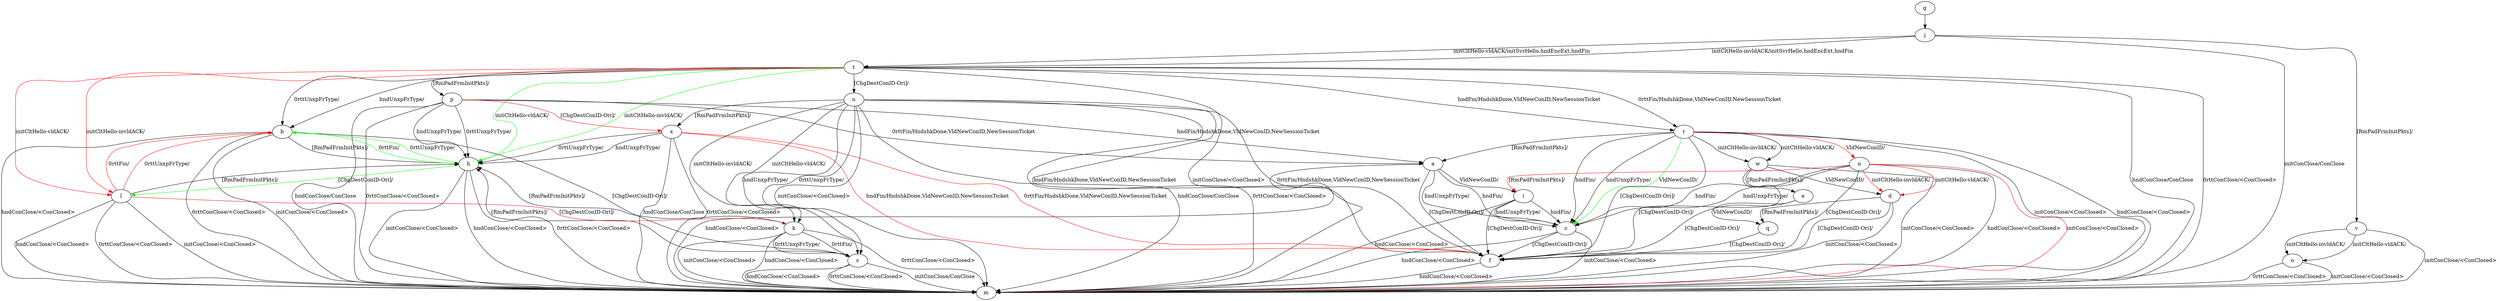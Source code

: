 digraph "" {
	a -> c	[key=0,
		label="hndFin/ "];
	a -> c	[key=1,
		label="hndUnxpFrType/ "];
	a -> f	[key=0,
		label="[ChgDestConID-Ori]/ "];
	a -> i	[key=0,
		label="VldNewConID/ "];
	a -> m	[key=0,
		label="hndConClose/<ConClosed> "];
	b -> h	[key=0,
		label="[RmPadFrmInitPkts]/ "];
	b -> m	[key=0,
		label="initConClose/<ConClosed> "];
	b -> m	[key=1,
		label="hndConClose/<ConClosed> "];
	b -> m	[key=2,
		label="0rttConClose/<ConClosed> "];
	b -> s	[key=0,
		label="[ChgDestConID-Ori]/ "];
	c -> f	[key=0,
		label="[ChgDestConID-Ori]/ "];
	c -> m	[key=0,
		label="initConClose/<ConClosed> "];
	c -> m	[key=1,
		label="hndConClose/<ConClosed> "];
	d -> f	[key=0,
		label="[ChgDestConID-Ori]/ "];
	d -> m	[key=0,
		label="initConClose/<ConClosed> "];
	d -> q	[key=0,
		label="[RmPadFrmInitPkts]/ "];
	e -> f	[key=0,
		label="[ChgDestConID-Ori]/ "];
	e -> q	[key=0,
		label="VldNewConID/ "];
	f -> m	[key=0,
		label="hndConClose/<ConClosed> "];
	g -> j	[key=0];
	h -> b	[key=0,
		color=green,
		label="0rttFin/ "];
	h -> b	[key=1,
		color=green,
		label="0rttUnxpFrType/ "];
	h -> l	[key=0,
		color=green,
		label="[ChgDestConID-Ori]/ "];
	h -> m	[key=0,
		label="initConClose/<ConClosed> "];
	h -> m	[key=1,
		label="hndConClose/<ConClosed> "];
	h -> m	[key=2,
		label="0rttConClose/<ConClosed> "];
	i -> c	[key=0,
		label="hndFin/ "];
	i -> c	[key=1,
		label="hndUnxpFrType/ "];
	i -> f	[key=0,
		label="[ChgDestConID-Ori]/ "];
	i -> m	[key=0,
		label="hndConClose/<ConClosed> "];
	j -> m	[key=0,
		label="initConClose/ConClose "];
	j -> t	[key=0,
		label="initCltHello-vldACK/initSvrHello,hndEncExt,hndFin "];
	j -> t	[key=1,
		label="initCltHello-invldACK/initSvrHello,hndEncExt,hndFin "];
	j -> v	[key=0,
		label="[RmPadFrmInitPkts]/ "];
	k -> h	[key=0,
		label="[RmPadFrmInitPkts]/ "];
	k -> m	[key=0,
		label="initConClose/<ConClosed> "];
	k -> m	[key=1,
		label="hndConClose/<ConClosed> "];
	k -> m	[key=2,
		label="0rttConClose/<ConClosed> "];
	k -> s	[key=0,
		label="0rttFin/ "];
	k -> s	[key=1,
		label="0rttUnxpFrType/ "];
	l -> b	[key=0,
		color=red,
		label="0rttFin/ "];
	l -> b	[key=1,
		color=red,
		label="0rttUnxpFrType/ "];
	l -> h	[key=0,
		label="[RmPadFrmInitPkts]/ "];
	l -> k	[key=0,
		color=red,
		label="[ChgDestConID-Ori]/ "];
	l -> m	[key=0,
		label="initConClose/<ConClosed> "];
	l -> m	[key=1,
		label="hndConClose/<ConClosed> "];
	l -> m	[key=2,
		label="0rttConClose/<ConClosed> "];
	n -> c	[key=0,
		label="hndFin/ "];
	n -> c	[key=1,
		label="hndUnxpFrType/ "];
	n -> d	[key=0,
		color=red,
		label="initCltHello-vldACK/ "];
	n -> d	[key=1,
		color=red,
		label="initCltHello-invldACK/ "];
	n -> f	[key=0,
		label="[ChgDestConID-Ori]/ "];
	n -> i	[key=0,
		color=red,
		label="[RmPadFrmInitPkts]/ "];
	n -> m	[key=0,
		label="hndConClose/<ConClosed> "];
	n -> m	[key=1,
		color=red,
		label="initConClose/<ConClosed> "];
	o -> m	[key=0,
		label="initConClose/<ConClosed> "];
	o -> m	[key=1,
		label="0rttConClose/<ConClosed> "];
	p -> a	[key=0,
		label="hndFin/HndshkDone,VldNewConID,NewSessionTicket "];
	p -> a	[key=1,
		label="0rttFin/HndshkDone,VldNewConID,NewSessionTicket "];
	p -> h	[key=0,
		label="hndUnxpFrType/ "];
	p -> h	[key=1,
		label="0rttUnxpFrType/ "];
	p -> m	[key=0,
		label="hndConClose/ConClose "];
	p -> m	[key=1,
		label="0rttConClose/<ConClosed> "];
	p -> x	[key=0,
		color=red,
		label="[ChgDestConID-Ori]/ "];
	q -> f	[key=0,
		label="[ChgDestConID-Ori]/ "];
	r -> a	[key=0,
		label="[RmPadFrmInitPkts]/ "];
	r -> c	[key=0,
		label="hndFin/ "];
	r -> c	[key=1,
		label="hndUnxpFrType/ "];
	r -> c	[key=2,
		color=green,
		label="VldNewConID/ "];
	r -> f	[key=0,
		label="[ChgDestConID-Ori]/ "];
	r -> m	[key=0,
		label="initConClose/<ConClosed> "];
	r -> m	[key=1,
		label="hndConClose/<ConClosed> "];
	r -> n	[key=0,
		color=red,
		label="VldNewConID/ "];
	r -> w	[key=0,
		label="initCltHello-vldACK/ "];
	r -> w	[key=1,
		label="initCltHello-invldACK/ "];
	s -> h	[key=0,
		label="[RmPadFrmInitPkts]/ "];
	s -> m	[key=0,
		label="initConClose/ConClose "];
	s -> m	[key=1,
		label="hndConClose/<ConClosed> "];
	s -> m	[key=2,
		label="0rttConClose/<ConClosed> "];
	t -> b	[key=0,
		label="hndUnxpFrType/ "];
	t -> b	[key=1,
		label="0rttUnxpFrType/ "];
	t -> h	[key=0,
		color=green,
		label="initCltHello-vldACK/ "];
	t -> h	[key=1,
		color=green,
		label="initCltHello-invldACK/ "];
	t -> l	[key=0,
		color=red,
		label="initCltHello-vldACK/ "];
	t -> l	[key=1,
		color=red,
		label="initCltHello-invldACK/ "];
	t -> m	[key=0,
		label="initConClose/<ConClosed> "];
	t -> m	[key=1,
		label="hndConClose/ConClose "];
	t -> m	[key=2,
		label="0rttConClose/<ConClosed> "];
	t -> p	[key=0,
		label="[RmPadFrmInitPkts]/ "];
	t -> r	[key=0,
		label="hndFin/HndshkDone,VldNewConID,NewSessionTicket "];
	t -> r	[key=1,
		label="0rttFin/HndshkDone,VldNewConID,NewSessionTicket "];
	t -> u	[key=0,
		label="[ChgDestConID-Ori]/ "];
	u -> f	[key=0,
		label="hndFin/HndshkDone,VldNewConID,NewSessionTicket "];
	u -> f	[key=1,
		label="0rttFin/HndshkDone,VldNewConID,NewSessionTicket "];
	u -> k	[key=0,
		label="initCltHello-vldACK/ "];
	u -> k	[key=1,
		label="initCltHello-invldACK/ "];
	u -> m	[key=0,
		label="initConClose/<ConClosed> "];
	u -> m	[key=1,
		label="hndConClose/ConClose "];
	u -> m	[key=2,
		label="0rttConClose/<ConClosed> "];
	u -> s	[key=0,
		label="hndUnxpFrType/ "];
	u -> s	[key=1,
		label="0rttUnxpFrType/ "];
	u -> x	[key=0,
		label="[RmPadFrmInitPkts]/ "];
	v -> m	[key=0,
		label="initConClose/<ConClosed> "];
	v -> o	[key=0,
		label="initCltHello-vldACK/ "];
	v -> o	[key=1,
		label="initCltHello-invldACK/ "];
	w -> d	[key=0,
		label="VldNewConID/ "];
	w -> e	[key=0,
		label="[RmPadFrmInitPkts]/ "];
	w -> f	[key=0,
		label="[ChgDestConID-Ori]/ "];
	w -> m	[key=0,
		label="initConClose/<ConClosed> "];
	x -> f	[key=0,
		color=red,
		label="hndFin/HndshkDone,VldNewConID,NewSessionTicket "];
	x -> f	[key=1,
		color=red,
		label="0rttFin/HndshkDone,VldNewConID,NewSessionTicket "];
	x -> h	[key=0,
		label="hndUnxpFrType/ "];
	x -> h	[key=1,
		label="0rttUnxpFrType/ "];
	x -> m	[key=0,
		label="hndConClose/ConClose "];
	x -> m	[key=1,
		label="0rttConClose/<ConClosed> "];
}
